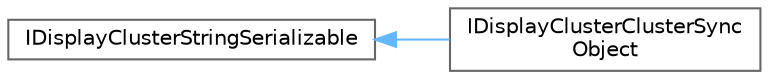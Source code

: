 digraph "Graphical Class Hierarchy"
{
 // INTERACTIVE_SVG=YES
 // LATEX_PDF_SIZE
  bgcolor="transparent";
  edge [fontname=Helvetica,fontsize=10,labelfontname=Helvetica,labelfontsize=10];
  node [fontname=Helvetica,fontsize=10,shape=box,height=0.2,width=0.4];
  rankdir="LR";
  Node0 [id="Node000000",label="IDisplayClusterStringSerializable",height=0.2,width=0.4,color="grey40", fillcolor="white", style="filled",URL="$df/d28/classIDisplayClusterStringSerializable.html",tooltip="String serialization interface."];
  Node0 -> Node1 [id="edge5375_Node000000_Node000001",dir="back",color="steelblue1",style="solid",tooltip=" "];
  Node1 [id="Node000001",label="IDisplayClusterClusterSync\lObject",height=0.2,width=0.4,color="grey40", fillcolor="white", style="filled",URL="$d8/df0/classIDisplayClusterClusterSyncObject.html",tooltip="Synchronizable object interface."];
}
